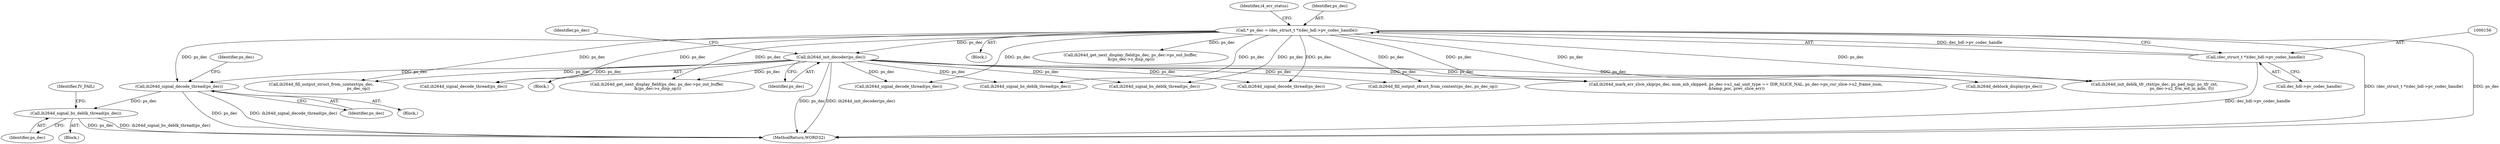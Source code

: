 digraph "0_Android_326fe991a4b7971e8aeaf4ac775491dd8abd85bb@API" {
"1001189" [label="(Call,ih264d_signal_decode_thread(ps_dec))"];
"1000896" [label="(Call,ih264d_init_decoder(ps_dec))"];
"1000153" [label="(Call,* ps_dec = (dec_struct_t *)(dec_hdl->pv_codec_handle))"];
"1000155" [label="(Call,(dec_struct_t *)(dec_hdl->pv_codec_handle))"];
"1001198" [label="(Call,ih264d_signal_bs_deblk_thread(ps_dec))"];
"1001699" [label="(Call,ih264d_signal_decode_thread(ps_dec))"];
"1001189" [label="(Call,ih264d_signal_decode_thread(ps_dec))"];
"1001807" [label="(Call,ih264d_signal_bs_deblk_thread(ps_dec))"];
"1001528" [label="(Call,ih264d_mark_err_slice_skip(ps_dec, num_mb_skipped, ps_dec->u1_nal_unit_type == IDR_SLICE_NAL, ps_dec->ps_cur_slice->u2_frame_num,\n &temp_poc, prev_slice_err))"];
"1001403" [label="(Call,ih264d_signal_decode_thread(ps_dec))"];
"1000895" [label="(Block,)"];
"1001985" [label="(Call,ih264d_signal_bs_deblk_thread(ps_dec))"];
"1001576" [label="(Call,ih264d_signal_decode_thread(ps_dec))"];
"1000155" [label="(Call,(dec_struct_t *)(dec_hdl->pv_codec_handle))"];
"1001199" [label="(Identifier,ps_dec)"];
"1000162" [label="(Identifier,i4_err_status)"];
"1001194" [label="(Identifier,ps_dec)"];
"1002027" [label="(Call,ih264d_fill_output_struct_from_context(ps_dec, ps_dec_op))"];
"1002147" [label="(MethodReturn,WORD32)"];
"1001197" [label="(Block,)"];
"1000900" [label="(Identifier,ps_dec)"];
"1001198" [label="(Call,ih264d_signal_bs_deblk_thread(ps_dec))"];
"1000897" [label="(Identifier,ps_dec)"];
"1001201" [label="(Identifier,IV_FAIL)"];
"1000157" [label="(Call,dec_hdl->pv_codec_handle)"];
"1001665" [label="(Call,ih264d_init_deblk_tfr_ctxt(ps_dec, ps_pad_mgr, ps_tfr_cxt,\n                                           ps_dec->u2_frm_wd_in_mbs, 0))"];
"1000896" [label="(Call,ih264d_init_decoder(ps_dec))"];
"1001999" [label="(Call,ih264d_get_next_display_field(ps_dec, ps_dec->ps_out_buffer,\n &(ps_dec->s_disp_op)))"];
"1000153" [label="(Call,* ps_dec = (dec_struct_t *)(dec_hdl->pv_codec_handle))"];
"1001155" [label="(Block,)"];
"1001190" [label="(Identifier,ps_dec)"];
"1000151" [label="(Block,)"];
"1001253" [label="(Call,ih264d_fill_output_struct_from_context(ps_dec,\n                                                           ps_dec_op))"];
"1000713" [label="(Call,ih264d_get_next_display_field(ps_dec, ps_dec->ps_out_buffer,\n &(ps_dec->s_disp_op)))"];
"1000154" [label="(Identifier,ps_dec)"];
"1001863" [label="(Call,ih264d_deblock_display(ps_dec))"];
"1001189" -> "1001155"  [label="AST: "];
"1001189" -> "1001190"  [label="CFG: "];
"1001190" -> "1001189"  [label="AST: "];
"1001194" -> "1001189"  [label="CFG: "];
"1001189" -> "1002147"  [label="DDG: ih264d_signal_decode_thread(ps_dec)"];
"1001189" -> "1002147"  [label="DDG: ps_dec"];
"1000896" -> "1001189"  [label="DDG: ps_dec"];
"1000153" -> "1001189"  [label="DDG: ps_dec"];
"1001189" -> "1001198"  [label="DDG: ps_dec"];
"1000896" -> "1000895"  [label="AST: "];
"1000896" -> "1000897"  [label="CFG: "];
"1000897" -> "1000896"  [label="AST: "];
"1000900" -> "1000896"  [label="CFG: "];
"1000896" -> "1002147"  [label="DDG: ps_dec"];
"1000896" -> "1002147"  [label="DDG: ih264d_init_decoder(ps_dec)"];
"1000153" -> "1000896"  [label="DDG: ps_dec"];
"1000896" -> "1001253"  [label="DDG: ps_dec"];
"1000896" -> "1001403"  [label="DDG: ps_dec"];
"1000896" -> "1001528"  [label="DDG: ps_dec"];
"1000896" -> "1001576"  [label="DDG: ps_dec"];
"1000896" -> "1001665"  [label="DDG: ps_dec"];
"1000896" -> "1001699"  [label="DDG: ps_dec"];
"1000896" -> "1001807"  [label="DDG: ps_dec"];
"1000896" -> "1001863"  [label="DDG: ps_dec"];
"1000896" -> "1001985"  [label="DDG: ps_dec"];
"1000896" -> "1001999"  [label="DDG: ps_dec"];
"1000896" -> "1002027"  [label="DDG: ps_dec"];
"1000153" -> "1000151"  [label="AST: "];
"1000153" -> "1000155"  [label="CFG: "];
"1000154" -> "1000153"  [label="AST: "];
"1000155" -> "1000153"  [label="AST: "];
"1000162" -> "1000153"  [label="CFG: "];
"1000153" -> "1002147"  [label="DDG: (dec_struct_t *)(dec_hdl->pv_codec_handle)"];
"1000153" -> "1002147"  [label="DDG: ps_dec"];
"1000155" -> "1000153"  [label="DDG: dec_hdl->pv_codec_handle"];
"1000153" -> "1000713"  [label="DDG: ps_dec"];
"1000153" -> "1001253"  [label="DDG: ps_dec"];
"1000153" -> "1001403"  [label="DDG: ps_dec"];
"1000153" -> "1001528"  [label="DDG: ps_dec"];
"1000153" -> "1001576"  [label="DDG: ps_dec"];
"1000153" -> "1001665"  [label="DDG: ps_dec"];
"1000153" -> "1001699"  [label="DDG: ps_dec"];
"1000153" -> "1001807"  [label="DDG: ps_dec"];
"1000153" -> "1001863"  [label="DDG: ps_dec"];
"1000153" -> "1001985"  [label="DDG: ps_dec"];
"1000153" -> "1001999"  [label="DDG: ps_dec"];
"1000153" -> "1002027"  [label="DDG: ps_dec"];
"1000155" -> "1000157"  [label="CFG: "];
"1000156" -> "1000155"  [label="AST: "];
"1000157" -> "1000155"  [label="AST: "];
"1000155" -> "1002147"  [label="DDG: dec_hdl->pv_codec_handle"];
"1001198" -> "1001197"  [label="AST: "];
"1001198" -> "1001199"  [label="CFG: "];
"1001199" -> "1001198"  [label="AST: "];
"1001201" -> "1001198"  [label="CFG: "];
"1001198" -> "1002147"  [label="DDG: ps_dec"];
"1001198" -> "1002147"  [label="DDG: ih264d_signal_bs_deblk_thread(ps_dec)"];
}
